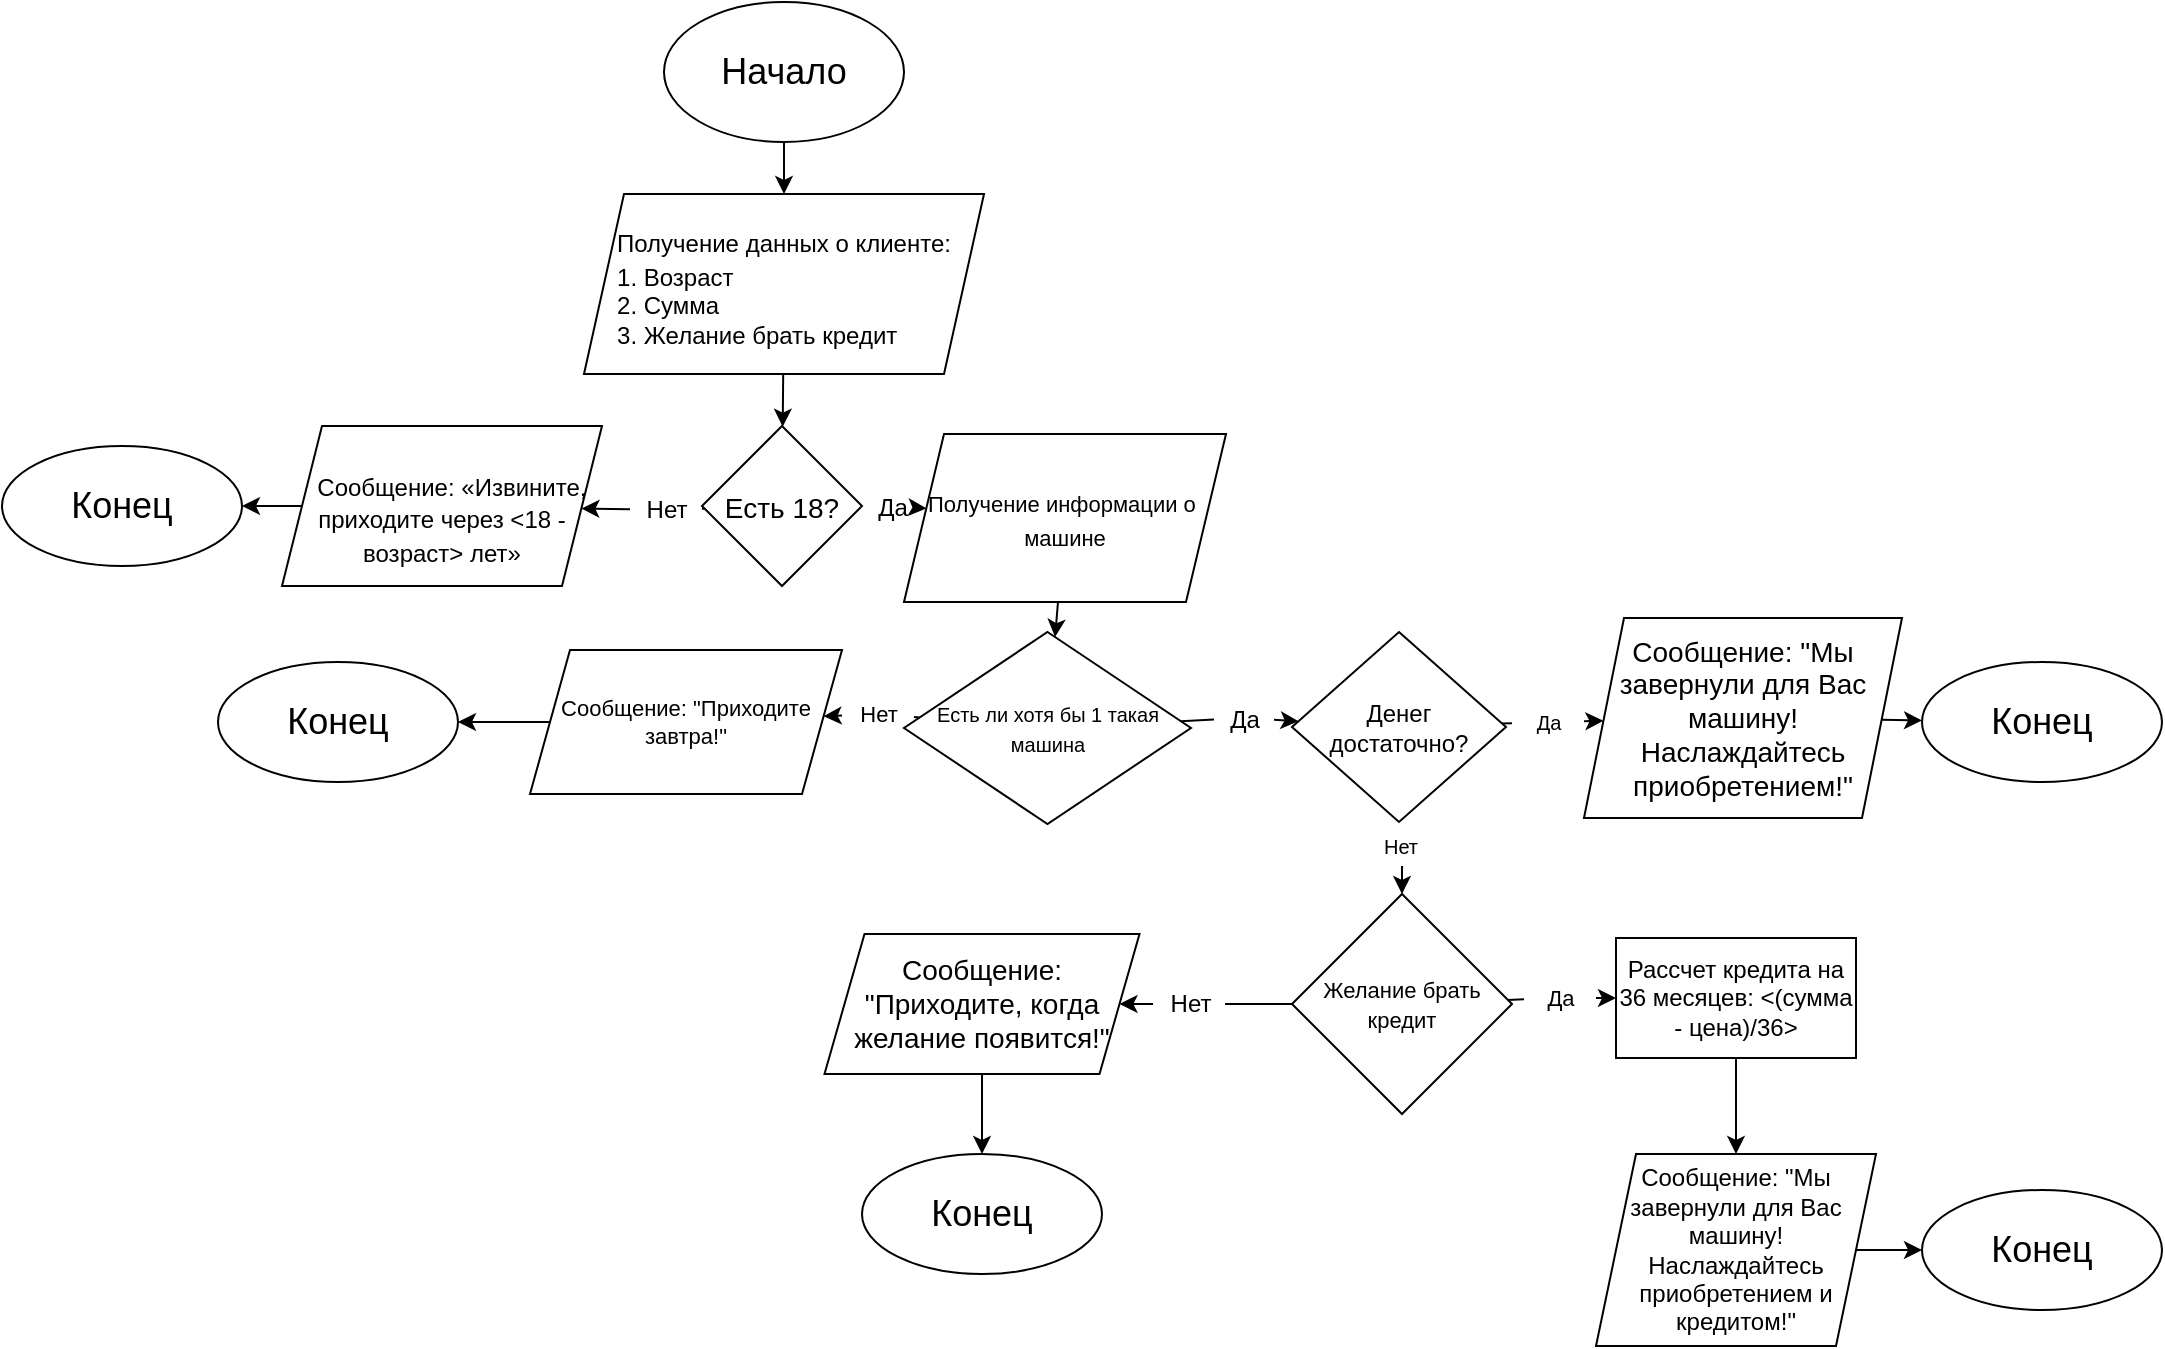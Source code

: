 <mxfile version="17.4.1" type="github">
  <diagram id="t0cMWyd5vtqSHCDH0zmi" name="Сторінка-1">
    <mxGraphModel dx="1422" dy="3130" grid="1" gridSize="12" guides="1" tooltips="1" connect="1" arrows="1" fold="1" page="1" pageScale="1" pageWidth="1654" pageHeight="2336" math="0" shadow="0">
      <root>
        <mxCell id="0" />
        <mxCell id="1" parent="0" />
        <mxCell id="XAZ-NgOausdyT6NdzVaE-28" value="" style="edgeStyle=none;rounded=0;orthogonalLoop=1;jettySize=auto;html=1;fontSize=12;" edge="1" parent="1" source="XAZ-NgOausdyT6NdzVaE-1" target="XAZ-NgOausdyT6NdzVaE-5">
          <mxGeometry relative="1" as="geometry" />
        </mxCell>
        <mxCell id="XAZ-NgOausdyT6NdzVaE-1" value="&lt;font style=&quot;font-size: 18px&quot;&gt;Начало&lt;/font&gt;" style="ellipse;whiteSpace=wrap;html=1;" vertex="1" parent="1">
          <mxGeometry x="607" y="-2328" width="120" height="70" as="geometry" />
        </mxCell>
        <mxCell id="XAZ-NgOausdyT6NdzVaE-29" value="" style="edgeStyle=none;rounded=0;orthogonalLoop=1;jettySize=auto;html=1;fontSize=12;" edge="1" parent="1" source="XAZ-NgOausdyT6NdzVaE-5" target="XAZ-NgOausdyT6NdzVaE-6">
          <mxGeometry relative="1" as="geometry" />
        </mxCell>
        <mxCell id="XAZ-NgOausdyT6NdzVaE-5" value="&lt;div style=&quot;text-align: justify&quot;&gt;&lt;span style=&quot;font-size: 12px&quot;&gt;&lt;br&gt;&lt;/span&gt;&lt;/div&gt;&lt;div style=&quot;text-align: justify&quot;&gt;&lt;span style=&quot;font-size: 12px&quot;&gt;&lt;br&gt;&lt;/span&gt;&lt;/div&gt;&lt;div style=&quot;text-align: justify&quot;&gt;&lt;span style=&quot;font-size: 12px&quot;&gt;Получение данных о&amp;nbsp;&lt;/span&gt;&lt;span style=&quot;font-size: 12px&quot;&gt;клиенте:&lt;/span&gt;&lt;/div&gt;&lt;font&gt;&lt;font style=&quot;font-size: 12px&quot;&gt;&lt;div style=&quot;text-align: justify&quot;&gt;&lt;span&gt;1. Возраст&lt;/span&gt;&lt;/div&gt;&lt;div style=&quot;text-align: justify&quot;&gt;&lt;span&gt;2. Сумма&lt;/span&gt;&lt;/div&gt;&lt;div style=&quot;text-align: justify&quot;&gt;&lt;span&gt;3. Желание брать кредит&lt;/span&gt;&lt;/div&gt;&lt;br&gt;&lt;/font&gt;&lt;br&gt;&lt;/font&gt;" style="shape=parallelogram;perimeter=parallelogramPerimeter;whiteSpace=wrap;html=1;fixedSize=1;fontSize=18;" vertex="1" parent="1">
          <mxGeometry x="567" y="-2232" width="200" height="90" as="geometry" />
        </mxCell>
        <mxCell id="XAZ-NgOausdyT6NdzVaE-40" value="" style="edgeStyle=none;rounded=0;orthogonalLoop=1;jettySize=auto;html=1;fontSize=14;startArrow=none;" edge="1" parent="1" source="XAZ-NgOausdyT6NdzVaE-73" target="XAZ-NgOausdyT6NdzVaE-39">
          <mxGeometry relative="1" as="geometry" />
        </mxCell>
        <mxCell id="XAZ-NgOausdyT6NdzVaE-62" value="" style="edgeStyle=none;rounded=0;orthogonalLoop=1;jettySize=auto;html=1;fontSize=10;startArrow=none;" edge="1" parent="1" source="XAZ-NgOausdyT6NdzVaE-22" target="XAZ-NgOausdyT6NdzVaE-58">
          <mxGeometry relative="1" as="geometry" />
        </mxCell>
        <mxCell id="XAZ-NgOausdyT6NdzVaE-6" value="&lt;font style=&quot;font-size: 14px&quot;&gt;Есть 18?&lt;/font&gt;" style="rhombus;whiteSpace=wrap;html=1;fontSize=18;" vertex="1" parent="1">
          <mxGeometry x="626" y="-2116" width="80" height="80" as="geometry" />
        </mxCell>
        <mxCell id="XAZ-NgOausdyT6NdzVaE-24" value="Конец" style="ellipse;whiteSpace=wrap;html=1;fontSize=18;" vertex="1" parent="1">
          <mxGeometry x="276" y="-2106" width="120" height="60" as="geometry" />
        </mxCell>
        <mxCell id="XAZ-NgOausdyT6NdzVaE-57" value="" style="edgeStyle=none;rounded=0;orthogonalLoop=1;jettySize=auto;html=1;fontSize=14;startArrow=none;" edge="1" parent="1" source="XAZ-NgOausdyT6NdzVaE-87" target="XAZ-NgOausdyT6NdzVaE-50">
          <mxGeometry relative="1" as="geometry" />
        </mxCell>
        <mxCell id="XAZ-NgOausdyT6NdzVaE-27" value="Денег достаточно?" style="rhombus;whiteSpace=wrap;html=1;fontSize=12;" vertex="1" parent="1">
          <mxGeometry x="921" y="-2013" width="107" height="95" as="geometry" />
        </mxCell>
        <mxCell id="XAZ-NgOausdyT6NdzVaE-44" value="" style="edgeStyle=none;rounded=0;orthogonalLoop=1;jettySize=auto;html=1;fontSize=14;startArrow=none;" edge="1" parent="1" source="XAZ-NgOausdyT6NdzVaE-77" target="XAZ-NgOausdyT6NdzVaE-43">
          <mxGeometry relative="1" as="geometry" />
        </mxCell>
        <mxCell id="XAZ-NgOausdyT6NdzVaE-46" value="" style="edgeStyle=none;rounded=0;orthogonalLoop=1;jettySize=auto;html=1;fontSize=14;startArrow=none;" edge="1" parent="1" source="XAZ-NgOausdyT6NdzVaE-93" target="XAZ-NgOausdyT6NdzVaE-45">
          <mxGeometry relative="1" as="geometry" />
        </mxCell>
        <mxCell id="XAZ-NgOausdyT6NdzVaE-32" value="&lt;font style=&quot;font-size: 11px&quot;&gt;Желание брать кредит&lt;/font&gt;" style="rhombus;whiteSpace=wrap;html=1;fontSize=12;" vertex="1" parent="1">
          <mxGeometry x="921" y="-1882" width="110" height="110" as="geometry" />
        </mxCell>
        <mxCell id="XAZ-NgOausdyT6NdzVaE-41" value="" style="edgeStyle=none;rounded=0;orthogonalLoop=1;jettySize=auto;html=1;fontSize=14;" edge="1" parent="1" source="XAZ-NgOausdyT6NdzVaE-39" target="XAZ-NgOausdyT6NdzVaE-24">
          <mxGeometry relative="1" as="geometry" />
        </mxCell>
        <mxCell id="XAZ-NgOausdyT6NdzVaE-39" value="&lt;div style=&quot;font-size: 12px ; text-align: justify&quot;&gt;&lt;br&gt;&lt;/div&gt;&lt;div style=&quot;font-size: 12px ; text-align: justify&quot;&gt;&amp;nbsp; &amp;nbsp; &amp;nbsp;Сообщение:&amp;nbsp;&lt;span style=&quot;font-family: &amp;#34;calibri&amp;#34; , sans-serif&quot;&gt;«Извините,&lt;/span&gt;&lt;/div&gt;&lt;span lang=&quot;RU&quot; style=&quot;font-size: 12px ; line-height: 12.84px ; font-family: &amp;#34;calibri&amp;#34; , sans-serif&quot;&gt;приходите через &amp;lt;18 - возраст&amp;gt;&lt;/span&gt;&lt;span style=&quot;font-size: 12px ; line-height: 12.84px ; font-family: &amp;#34;calibri&amp;#34; , sans-serif&quot;&gt;&amp;nbsp;лет&lt;/span&gt;&lt;span lang=&quot;RU&quot; style=&quot;font-size: 12px ; line-height: 12.84px ; font-family: &amp;#34;calibri&amp;#34; , sans-serif&quot;&gt;»&lt;/span&gt;" style="shape=parallelogram;perimeter=parallelogramPerimeter;whiteSpace=wrap;html=1;fixedSize=1;fontSize=14;" vertex="1" parent="1">
          <mxGeometry x="416" y="-2116" width="160" height="80" as="geometry" />
        </mxCell>
        <mxCell id="XAZ-NgOausdyT6NdzVaE-56" value="" style="edgeStyle=none;rounded=0;orthogonalLoop=1;jettySize=auto;html=1;fontSize=14;" edge="1" parent="1" source="XAZ-NgOausdyT6NdzVaE-43" target="XAZ-NgOausdyT6NdzVaE-55">
          <mxGeometry relative="1" as="geometry" />
        </mxCell>
        <mxCell id="XAZ-NgOausdyT6NdzVaE-43" value="Сообщение: &quot;Приходите, когда желание появится!&quot;" style="shape=parallelogram;perimeter=parallelogramPerimeter;whiteSpace=wrap;html=1;fixedSize=1;fontSize=14;" vertex="1" parent="1">
          <mxGeometry x="687.25" y="-1862" width="157.5" height="70" as="geometry" />
        </mxCell>
        <mxCell id="XAZ-NgOausdyT6NdzVaE-64" value="" style="edgeStyle=none;rounded=0;orthogonalLoop=1;jettySize=auto;html=1;fontSize=12;" edge="1" parent="1" source="XAZ-NgOausdyT6NdzVaE-45" target="XAZ-NgOausdyT6NdzVaE-63">
          <mxGeometry relative="1" as="geometry" />
        </mxCell>
        <mxCell id="XAZ-NgOausdyT6NdzVaE-45" value="Рассчет кредита на 36 месяцев: &amp;lt;(сумма - цена)/36&amp;gt;" style="whiteSpace=wrap;html=1;" vertex="1" parent="1">
          <mxGeometry x="1083" y="-1860" width="120" height="60" as="geometry" />
        </mxCell>
        <mxCell id="XAZ-NgOausdyT6NdzVaE-54" value="" style="edgeStyle=none;rounded=0;orthogonalLoop=1;jettySize=auto;html=1;fontSize=14;" edge="1" parent="1" source="XAZ-NgOausdyT6NdzVaE-50" target="XAZ-NgOausdyT6NdzVaE-53">
          <mxGeometry relative="1" as="geometry" />
        </mxCell>
        <mxCell id="XAZ-NgOausdyT6NdzVaE-50" value="Сообщение: &quot;Мы завернули для Вас машину! Наслаждайтесь приобретением!&quot;" style="shape=parallelogram;perimeter=parallelogramPerimeter;whiteSpace=wrap;html=1;fixedSize=1;fontSize=14;" vertex="1" parent="1">
          <mxGeometry x="1067" y="-2020" width="159" height="100" as="geometry" />
        </mxCell>
        <mxCell id="XAZ-NgOausdyT6NdzVaE-53" value="&lt;span style=&quot;font-size: 18px&quot;&gt;Конец&lt;/span&gt;" style="ellipse;whiteSpace=wrap;html=1;fontSize=14;" vertex="1" parent="1">
          <mxGeometry x="1236" y="-1998" width="120" height="60" as="geometry" />
        </mxCell>
        <mxCell id="XAZ-NgOausdyT6NdzVaE-55" value="&lt;span style=&quot;font-size: 18px&quot;&gt;Конец&lt;/span&gt;" style="ellipse;whiteSpace=wrap;html=1;fontSize=14;" vertex="1" parent="1">
          <mxGeometry x="706" y="-1752" width="120" height="60" as="geometry" />
        </mxCell>
        <mxCell id="XAZ-NgOausdyT6NdzVaE-79" value="" style="edgeStyle=none;rounded=0;orthogonalLoop=1;jettySize=auto;html=1;fontSize=12;" edge="1" parent="1" source="XAZ-NgOausdyT6NdzVaE-58" target="XAZ-NgOausdyT6NdzVaE-78">
          <mxGeometry relative="1" as="geometry" />
        </mxCell>
        <mxCell id="XAZ-NgOausdyT6NdzVaE-58" value="&lt;font style=&quot;font-size: 11px&quot;&gt;Получение информации о&amp;nbsp; машине&lt;/font&gt;" style="shape=parallelogram;perimeter=parallelogramPerimeter;whiteSpace=wrap;html=1;fixedSize=1;fontSize=14;" vertex="1" parent="1">
          <mxGeometry x="727" y="-2112" width="161" height="84" as="geometry" />
        </mxCell>
        <mxCell id="XAZ-NgOausdyT6NdzVaE-66" value="" style="edgeStyle=none;rounded=0;orthogonalLoop=1;jettySize=auto;html=1;fontSize=12;" edge="1" parent="1" source="XAZ-NgOausdyT6NdzVaE-63" target="XAZ-NgOausdyT6NdzVaE-65">
          <mxGeometry relative="1" as="geometry" />
        </mxCell>
        <mxCell id="XAZ-NgOausdyT6NdzVaE-63" value="&lt;font style=&quot;font-size: 12px&quot;&gt;Сообщение: &quot;Мы завернули для Вас машину! Наслаждайтесь приобретением и кредитом!&quot;&lt;/font&gt;" style="shape=parallelogram;perimeter=parallelogramPerimeter;whiteSpace=wrap;html=1;fixedSize=1;fontSize=12;" vertex="1" parent="1">
          <mxGeometry x="1073" y="-1752" width="140" height="96" as="geometry" />
        </mxCell>
        <mxCell id="XAZ-NgOausdyT6NdzVaE-65" value="&lt;span style=&quot;font-size: 18px&quot;&gt;Конец&lt;/span&gt;" style="ellipse;whiteSpace=wrap;html=1;" vertex="1" parent="1">
          <mxGeometry x="1236" y="-1734" width="120" height="60" as="geometry" />
        </mxCell>
        <mxCell id="XAZ-NgOausdyT6NdzVaE-81" value="" style="edgeStyle=none;rounded=0;orthogonalLoop=1;jettySize=auto;html=1;fontSize=10;startArrow=none;" edge="1" parent="1" source="XAZ-NgOausdyT6NdzVaE-67" target="XAZ-NgOausdyT6NdzVaE-27">
          <mxGeometry relative="1" as="geometry" />
        </mxCell>
        <mxCell id="XAZ-NgOausdyT6NdzVaE-106" value="" style="edgeStyle=none;rounded=0;orthogonalLoop=1;jettySize=auto;html=1;fontSize=11;startArrow=none;" edge="1" parent="1" source="XAZ-NgOausdyT6NdzVaE-107" target="XAZ-NgOausdyT6NdzVaE-97">
          <mxGeometry relative="1" as="geometry" />
        </mxCell>
        <mxCell id="XAZ-NgOausdyT6NdzVaE-78" value="&lt;font style=&quot;font-size: 10px&quot;&gt;Есть ли хотя бы 1 такая машина&lt;/font&gt;" style="rhombus;whiteSpace=wrap;html=1;fontSize=12;" vertex="1" parent="1">
          <mxGeometry x="727" y="-2013" width="143.5" height="96" as="geometry" />
        </mxCell>
        <mxCell id="XAZ-NgOausdyT6NdzVaE-90" value="" style="edgeStyle=none;rounded=0;orthogonalLoop=1;jettySize=auto;html=1;fontSize=10;" edge="1" parent="1" source="XAZ-NgOausdyT6NdzVaE-68" target="XAZ-NgOausdyT6NdzVaE-32">
          <mxGeometry relative="1" as="geometry" />
        </mxCell>
        <mxCell id="XAZ-NgOausdyT6NdzVaE-68" value="&lt;font style=&quot;font-size: 12px&quot;&gt;&lt;br&gt;&lt;/font&gt;" style="text;html=1;align=center;verticalAlign=middle;resizable=0;points=[];autosize=1;strokeColor=none;fillColor=none;fontSize=14;" vertex="1" parent="1">
          <mxGeometry x="964" y="-1920" width="24" height="24" as="geometry" />
        </mxCell>
        <mxCell id="XAZ-NgOausdyT6NdzVaE-67" value="&lt;font style=&quot;font-size: 12px&quot;&gt;Да&lt;/font&gt;" style="text;html=1;align=center;verticalAlign=middle;resizable=0;points=[];autosize=1;strokeColor=none;fillColor=none;fontSize=14;" vertex="1" parent="1">
          <mxGeometry x="882" y="-1980" width="30" height="20" as="geometry" />
        </mxCell>
        <mxCell id="XAZ-NgOausdyT6NdzVaE-82" value="" style="edgeStyle=none;rounded=0;orthogonalLoop=1;jettySize=auto;html=1;fontSize=10;endArrow=none;" edge="1" parent="1" source="XAZ-NgOausdyT6NdzVaE-78" target="XAZ-NgOausdyT6NdzVaE-67">
          <mxGeometry relative="1" as="geometry">
            <mxPoint x="886.984" y="-1968.803" as="sourcePoint" />
            <mxPoint x="926.736" y="-1969.338" as="targetPoint" />
          </mxGeometry>
        </mxCell>
        <mxCell id="XAZ-NgOausdyT6NdzVaE-77" value="Нет" style="text;html=1;align=center;verticalAlign=middle;resizable=0;points=[];autosize=1;strokeColor=none;fillColor=none;fontSize=12;" vertex="1" parent="1">
          <mxGeometry x="851.5" y="-1839" width="36" height="24" as="geometry" />
        </mxCell>
        <mxCell id="XAZ-NgOausdyT6NdzVaE-83" value="" style="edgeStyle=none;rounded=0;orthogonalLoop=1;jettySize=auto;html=1;fontSize=14;endArrow=none;" edge="1" parent="1" source="XAZ-NgOausdyT6NdzVaE-32" target="XAZ-NgOausdyT6NdzVaE-77">
          <mxGeometry relative="1" as="geometry">
            <mxPoint x="925.545" y="-1822.455" as="sourcePoint" />
            <mxPoint x="824.566" y="-1813.357" as="targetPoint" />
          </mxGeometry>
        </mxCell>
        <mxCell id="XAZ-NgOausdyT6NdzVaE-22" value="&lt;font style=&quot;font-size: 12px&quot;&gt;Да&lt;/font&gt;" style="text;html=1;align=center;verticalAlign=middle;resizable=0;points=[];autosize=1;strokeColor=none;fillColor=none;fontSize=14;" vertex="1" parent="1">
          <mxGeometry x="706" y="-2086" width="30" height="20" as="geometry" />
        </mxCell>
        <mxCell id="XAZ-NgOausdyT6NdzVaE-84" value="" style="edgeStyle=none;rounded=0;orthogonalLoop=1;jettySize=auto;html=1;fontSize=10;endArrow=none;" edge="1" parent="1" source="XAZ-NgOausdyT6NdzVaE-6" target="XAZ-NgOausdyT6NdzVaE-22">
          <mxGeometry relative="1" as="geometry">
            <mxPoint x="706" y="-2072" as="sourcePoint" />
            <mxPoint x="765" y="-2072" as="targetPoint" />
          </mxGeometry>
        </mxCell>
        <mxCell id="XAZ-NgOausdyT6NdzVaE-73" value="Нет" style="text;html=1;align=center;verticalAlign=middle;resizable=0;points=[];autosize=1;strokeColor=none;fillColor=none;fontSize=12;" vertex="1" parent="1">
          <mxGeometry x="590" y="-2086" width="36" height="24" as="geometry" />
        </mxCell>
        <mxCell id="XAZ-NgOausdyT6NdzVaE-85" value="" style="edgeStyle=none;rounded=0;orthogonalLoop=1;jettySize=auto;html=1;fontSize=14;endArrow=none;" edge="1" parent="1" source="XAZ-NgOausdyT6NdzVaE-6" target="XAZ-NgOausdyT6NdzVaE-73">
          <mxGeometry relative="1" as="geometry">
            <mxPoint x="626" y="-2072" as="sourcePoint" />
            <mxPoint x="573.5" y="-2072" as="targetPoint" />
          </mxGeometry>
        </mxCell>
        <mxCell id="XAZ-NgOausdyT6NdzVaE-87" value="Да" style="text;html=1;align=center;verticalAlign=middle;resizable=0;points=[];autosize=1;strokeColor=none;fillColor=none;fontSize=10;" vertex="1" parent="1">
          <mxGeometry x="1031" y="-1980" width="36" height="24" as="geometry" />
        </mxCell>
        <mxCell id="XAZ-NgOausdyT6NdzVaE-88" value="" style="edgeStyle=none;rounded=0;orthogonalLoop=1;jettySize=auto;html=1;fontSize=14;endArrow=none;" edge="1" parent="1" source="XAZ-NgOausdyT6NdzVaE-27" target="XAZ-NgOausdyT6NdzVaE-87">
          <mxGeometry relative="1" as="geometry">
            <mxPoint x="1030.808" y="-1967.671" as="sourcePoint" />
            <mxPoint x="1063.955" y="-1967.777" as="targetPoint" />
          </mxGeometry>
        </mxCell>
        <mxCell id="XAZ-NgOausdyT6NdzVaE-91" value="Нет" style="text;html=1;align=center;verticalAlign=middle;resizable=0;points=[];autosize=1;strokeColor=none;fillColor=none;fontSize=10;" vertex="1" parent="1">
          <mxGeometry x="956.5" y="-1918" width="36" height="24" as="geometry" />
        </mxCell>
        <mxCell id="XAZ-NgOausdyT6NdzVaE-93" value="Да" style="text;html=1;align=center;verticalAlign=middle;resizable=0;points=[];autosize=1;strokeColor=none;fillColor=none;fontSize=11;" vertex="1" parent="1">
          <mxGeometry x="1037" y="-1842" width="36" height="24" as="geometry" />
        </mxCell>
        <mxCell id="XAZ-NgOausdyT6NdzVaE-94" value="" style="edgeStyle=none;rounded=0;orthogonalLoop=1;jettySize=auto;html=1;fontSize=14;endArrow=none;" edge="1" parent="1" source="XAZ-NgOausdyT6NdzVaE-32" target="XAZ-NgOausdyT6NdzVaE-93">
          <mxGeometry relative="1" as="geometry">
            <mxPoint x="1030.029" y="-1827.971" as="sourcePoint" />
            <mxPoint x="1083" y="-1828.922" as="targetPoint" />
          </mxGeometry>
        </mxCell>
        <mxCell id="XAZ-NgOausdyT6NdzVaE-103" value="" style="edgeStyle=none;rounded=0;orthogonalLoop=1;jettySize=auto;html=1;fontSize=11;" edge="1" parent="1" source="XAZ-NgOausdyT6NdzVaE-97" target="XAZ-NgOausdyT6NdzVaE-102">
          <mxGeometry relative="1" as="geometry" />
        </mxCell>
        <mxCell id="XAZ-NgOausdyT6NdzVaE-97" value="Сообщение: &quot;Приходите завтра!&quot;" style="shape=parallelogram;perimeter=parallelogramPerimeter;whiteSpace=wrap;html=1;fixedSize=1;fontSize=11;" vertex="1" parent="1">
          <mxGeometry x="540" y="-2004" width="156" height="72" as="geometry" />
        </mxCell>
        <mxCell id="XAZ-NgOausdyT6NdzVaE-102" value="&lt;span style=&quot;font-size: 18px&quot;&gt;Конец&lt;/span&gt;" style="ellipse;whiteSpace=wrap;html=1;fontSize=11;" vertex="1" parent="1">
          <mxGeometry x="384" y="-1998" width="120" height="60" as="geometry" />
        </mxCell>
        <mxCell id="XAZ-NgOausdyT6NdzVaE-107" value="Нет" style="text;html=1;align=center;verticalAlign=middle;resizable=0;points=[];autosize=1;strokeColor=none;fillColor=none;fontSize=11;" vertex="1" parent="1">
          <mxGeometry x="696" y="-1984" width="36" height="24" as="geometry" />
        </mxCell>
        <mxCell id="XAZ-NgOausdyT6NdzVaE-108" value="" style="edgeStyle=none;rounded=0;orthogonalLoop=1;jettySize=auto;html=1;fontSize=11;endArrow=none;" edge="1" parent="1" source="XAZ-NgOausdyT6NdzVaE-78" target="XAZ-NgOausdyT6NdzVaE-107">
          <mxGeometry relative="1" as="geometry">
            <mxPoint x="728.737" y="-1966.162" as="sourcePoint" />
            <mxPoint x="685.688" y="-1966.877" as="targetPoint" />
          </mxGeometry>
        </mxCell>
      </root>
    </mxGraphModel>
  </diagram>
</mxfile>
